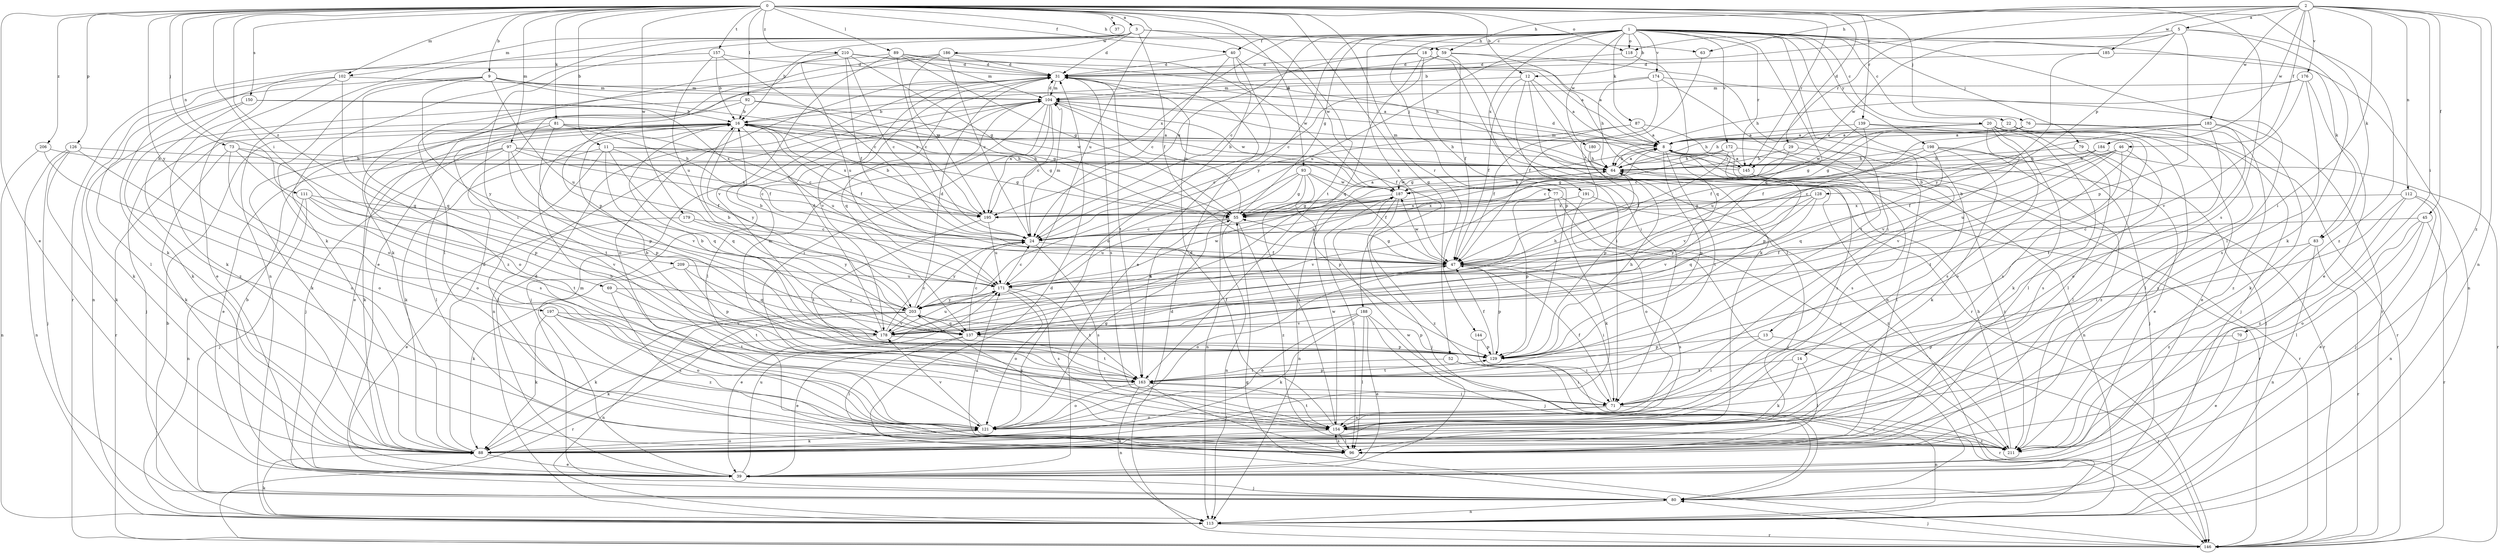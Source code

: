 strict digraph  {
0;
1;
2;
3;
5;
8;
9;
11;
12;
13;
14;
16;
18;
20;
22;
24;
29;
31;
37;
39;
40;
45;
46;
47;
52;
55;
59;
63;
64;
69;
70;
71;
73;
76;
77;
79;
80;
81;
83;
87;
88;
89;
92;
93;
96;
97;
102;
104;
111;
112;
113;
118;
121;
126;
128;
129;
137;
139;
144;
145;
146;
150;
154;
157;
163;
171;
172;
174;
176;
178;
179;
180;
183;
184;
185;
186;
187;
188;
191;
195;
197;
198;
203;
206;
209;
210;
211;
0 -> 3  [label=a];
0 -> 9  [label=b];
0 -> 11  [label=b];
0 -> 12  [label=b];
0 -> 29  [label=d];
0 -> 37  [label=e];
0 -> 39  [label=e];
0 -> 40  [label=f];
0 -> 52  [label=g];
0 -> 59  [label=h];
0 -> 69  [label=i];
0 -> 73  [label=j];
0 -> 76  [label=j];
0 -> 81  [label=k];
0 -> 83  [label=k];
0 -> 89  [label=l];
0 -> 92  [label=l];
0 -> 93  [label=l];
0 -> 97  [label=m];
0 -> 102  [label=m];
0 -> 111  [label=n];
0 -> 118  [label=o];
0 -> 126  [label=p];
0 -> 139  [label=r];
0 -> 144  [label=r];
0 -> 145  [label=r];
0 -> 150  [label=s];
0 -> 154  [label=s];
0 -> 157  [label=t];
0 -> 163  [label=t];
0 -> 171  [label=u];
0 -> 179  [label=w];
0 -> 197  [label=y];
0 -> 206  [label=z];
0 -> 209  [label=z];
0 -> 210  [label=z];
1 -> 12  [label=b];
1 -> 13  [label=b];
1 -> 14  [label=b];
1 -> 16  [label=b];
1 -> 18  [label=c];
1 -> 20  [label=c];
1 -> 22  [label=c];
1 -> 24  [label=c];
1 -> 40  [label=f];
1 -> 55  [label=g];
1 -> 77  [label=j];
1 -> 79  [label=j];
1 -> 83  [label=k];
1 -> 87  [label=k];
1 -> 96  [label=l];
1 -> 118  [label=o];
1 -> 137  [label=q];
1 -> 145  [label=r];
1 -> 171  [label=u];
1 -> 172  [label=v];
1 -> 174  [label=v];
1 -> 180  [label=w];
1 -> 188  [label=x];
1 -> 191  [label=x];
1 -> 195  [label=x];
1 -> 198  [label=y];
1 -> 203  [label=y];
2 -> 5  [label=a];
2 -> 45  [label=f];
2 -> 46  [label=f];
2 -> 59  [label=h];
2 -> 63  [label=h];
2 -> 70  [label=i];
2 -> 71  [label=i];
2 -> 112  [label=n];
2 -> 113  [label=n];
2 -> 145  [label=r];
2 -> 176  [label=v];
2 -> 183  [label=w];
2 -> 184  [label=w];
2 -> 185  [label=w];
2 -> 211  [label=z];
3 -> 31  [label=d];
3 -> 47  [label=f];
3 -> 63  [label=h];
3 -> 71  [label=i];
3 -> 88  [label=k];
3 -> 102  [label=m];
3 -> 113  [label=n];
3 -> 186  [label=w];
3 -> 187  [label=w];
5 -> 16  [label=b];
5 -> 88  [label=k];
5 -> 118  [label=o];
5 -> 128  [label=p];
5 -> 129  [label=p];
5 -> 187  [label=w];
5 -> 211  [label=z];
8 -> 64  [label=h];
8 -> 113  [label=n];
8 -> 129  [label=p];
8 -> 145  [label=r];
8 -> 146  [label=r];
8 -> 154  [label=s];
8 -> 163  [label=t];
9 -> 8  [label=a];
9 -> 96  [label=l];
9 -> 104  [label=m];
9 -> 121  [label=o];
9 -> 137  [label=q];
9 -> 171  [label=u];
9 -> 195  [label=x];
9 -> 203  [label=y];
11 -> 47  [label=f];
11 -> 55  [label=g];
11 -> 64  [label=h];
11 -> 88  [label=k];
11 -> 96  [label=l];
11 -> 137  [label=q];
11 -> 178  [label=v];
12 -> 8  [label=a];
12 -> 47  [label=f];
12 -> 71  [label=i];
12 -> 104  [label=m];
12 -> 113  [label=n];
12 -> 146  [label=r];
13 -> 71  [label=i];
13 -> 129  [label=p];
13 -> 146  [label=r];
14 -> 88  [label=k];
14 -> 96  [label=l];
14 -> 163  [label=t];
16 -> 8  [label=a];
16 -> 39  [label=e];
16 -> 47  [label=f];
16 -> 55  [label=g];
16 -> 64  [label=h];
16 -> 80  [label=j];
16 -> 88  [label=k];
16 -> 146  [label=r];
16 -> 171  [label=u];
16 -> 195  [label=x];
16 -> 203  [label=y];
18 -> 31  [label=d];
18 -> 71  [label=i];
18 -> 96  [label=l];
18 -> 129  [label=p];
18 -> 137  [label=q];
18 -> 195  [label=x];
20 -> 8  [label=a];
20 -> 55  [label=g];
20 -> 64  [label=h];
20 -> 80  [label=j];
20 -> 88  [label=k];
20 -> 96  [label=l];
20 -> 146  [label=r];
20 -> 154  [label=s];
20 -> 178  [label=v];
20 -> 211  [label=z];
22 -> 8  [label=a];
22 -> 39  [label=e];
22 -> 96  [label=l];
24 -> 47  [label=f];
24 -> 104  [label=m];
24 -> 154  [label=s];
24 -> 203  [label=y];
29 -> 39  [label=e];
29 -> 55  [label=g];
29 -> 64  [label=h];
31 -> 104  [label=m];
31 -> 121  [label=o];
31 -> 137  [label=q];
31 -> 154  [label=s];
31 -> 163  [label=t];
31 -> 178  [label=v];
39 -> 16  [label=b];
39 -> 31  [label=d];
39 -> 80  [label=j];
39 -> 104  [label=m];
39 -> 171  [label=u];
39 -> 187  [label=w];
40 -> 8  [label=a];
40 -> 24  [label=c];
40 -> 31  [label=d];
40 -> 39  [label=e];
40 -> 121  [label=o];
45 -> 24  [label=c];
45 -> 39  [label=e];
45 -> 96  [label=l];
45 -> 121  [label=o];
45 -> 146  [label=r];
46 -> 24  [label=c];
46 -> 64  [label=h];
46 -> 154  [label=s];
46 -> 163  [label=t];
46 -> 171  [label=u];
46 -> 178  [label=v];
47 -> 55  [label=g];
47 -> 71  [label=i];
47 -> 121  [label=o];
47 -> 129  [label=p];
47 -> 154  [label=s];
47 -> 171  [label=u];
47 -> 187  [label=w];
52 -> 71  [label=i];
52 -> 146  [label=r];
52 -> 163  [label=t];
55 -> 8  [label=a];
55 -> 24  [label=c];
55 -> 104  [label=m];
55 -> 113  [label=n];
55 -> 171  [label=u];
55 -> 211  [label=z];
59 -> 24  [label=c];
59 -> 31  [label=d];
59 -> 47  [label=f];
59 -> 71  [label=i];
59 -> 88  [label=k];
63 -> 47  [label=f];
64 -> 8  [label=a];
64 -> 16  [label=b];
64 -> 104  [label=m];
64 -> 146  [label=r];
64 -> 187  [label=w];
69 -> 163  [label=t];
69 -> 203  [label=y];
69 -> 211  [label=z];
70 -> 39  [label=e];
70 -> 129  [label=p];
71 -> 47  [label=f];
71 -> 113  [label=n];
71 -> 121  [label=o];
71 -> 154  [label=s];
73 -> 64  [label=h];
73 -> 88  [label=k];
73 -> 121  [label=o];
73 -> 129  [label=p];
73 -> 154  [label=s];
76 -> 8  [label=a];
76 -> 55  [label=g];
76 -> 64  [label=h];
76 -> 96  [label=l];
76 -> 171  [label=u];
76 -> 211  [label=z];
77 -> 80  [label=j];
77 -> 88  [label=k];
77 -> 129  [label=p];
77 -> 178  [label=v];
77 -> 195  [label=x];
77 -> 211  [label=z];
79 -> 64  [label=h];
79 -> 80  [label=j];
79 -> 96  [label=l];
80 -> 31  [label=d];
80 -> 113  [label=n];
81 -> 8  [label=a];
81 -> 24  [label=c];
81 -> 47  [label=f];
81 -> 80  [label=j];
81 -> 129  [label=p];
81 -> 163  [label=t];
83 -> 47  [label=f];
83 -> 113  [label=n];
83 -> 146  [label=r];
83 -> 211  [label=z];
87 -> 8  [label=a];
87 -> 24  [label=c];
87 -> 47  [label=f];
87 -> 129  [label=p];
88 -> 31  [label=d];
88 -> 39  [label=e];
88 -> 121  [label=o];
89 -> 24  [label=c];
89 -> 31  [label=d];
89 -> 55  [label=g];
89 -> 64  [label=h];
89 -> 96  [label=l];
89 -> 104  [label=m];
89 -> 178  [label=v];
92 -> 16  [label=b];
92 -> 55  [label=g];
92 -> 88  [label=k];
92 -> 121  [label=o];
92 -> 187  [label=w];
93 -> 47  [label=f];
93 -> 55  [label=g];
93 -> 113  [label=n];
93 -> 129  [label=p];
93 -> 154  [label=s];
93 -> 163  [label=t];
93 -> 187  [label=w];
96 -> 154  [label=s];
96 -> 171  [label=u];
97 -> 24  [label=c];
97 -> 39  [label=e];
97 -> 64  [label=h];
97 -> 88  [label=k];
97 -> 96  [label=l];
97 -> 129  [label=p];
97 -> 137  [label=q];
97 -> 195  [label=x];
102 -> 39  [label=e];
102 -> 88  [label=k];
102 -> 104  [label=m];
102 -> 113  [label=n];
102 -> 211  [label=z];
104 -> 16  [label=b];
104 -> 24  [label=c];
104 -> 31  [label=d];
104 -> 47  [label=f];
104 -> 71  [label=i];
104 -> 80  [label=j];
104 -> 96  [label=l];
104 -> 113  [label=n];
104 -> 187  [label=w];
104 -> 195  [label=x];
111 -> 55  [label=g];
111 -> 80  [label=j];
111 -> 113  [label=n];
111 -> 163  [label=t];
111 -> 178  [label=v];
112 -> 71  [label=i];
112 -> 80  [label=j];
112 -> 113  [label=n];
112 -> 195  [label=x];
112 -> 211  [label=z];
113 -> 16  [label=b];
113 -> 88  [label=k];
113 -> 146  [label=r];
118 -> 31  [label=d];
118 -> 137  [label=q];
121 -> 55  [label=g];
121 -> 88  [label=k];
121 -> 178  [label=v];
126 -> 64  [label=h];
126 -> 80  [label=j];
126 -> 88  [label=k];
126 -> 113  [label=n];
126 -> 121  [label=o];
128 -> 55  [label=g];
128 -> 137  [label=q];
128 -> 178  [label=v];
128 -> 195  [label=x];
128 -> 203  [label=y];
129 -> 16  [label=b];
129 -> 47  [label=f];
129 -> 64  [label=h];
129 -> 163  [label=t];
137 -> 24  [label=c];
137 -> 39  [label=e];
137 -> 47  [label=f];
137 -> 96  [label=l];
137 -> 163  [label=t];
139 -> 8  [label=a];
139 -> 47  [label=f];
139 -> 121  [label=o];
139 -> 154  [label=s];
139 -> 187  [label=w];
144 -> 71  [label=i];
144 -> 129  [label=p];
145 -> 8  [label=a];
145 -> 31  [label=d];
145 -> 104  [label=m];
145 -> 146  [label=r];
145 -> 211  [label=z];
146 -> 31  [label=d];
146 -> 55  [label=g];
146 -> 80  [label=j];
150 -> 16  [label=b];
150 -> 88  [label=k];
150 -> 195  [label=x];
150 -> 211  [label=z];
154 -> 16  [label=b];
154 -> 31  [label=d];
154 -> 88  [label=k];
154 -> 96  [label=l];
154 -> 163  [label=t];
154 -> 187  [label=w];
154 -> 203  [label=y];
154 -> 211  [label=z];
157 -> 16  [label=b];
157 -> 24  [label=c];
157 -> 31  [label=d];
157 -> 88  [label=k];
157 -> 171  [label=u];
163 -> 16  [label=b];
163 -> 71  [label=i];
163 -> 96  [label=l];
163 -> 104  [label=m];
163 -> 113  [label=n];
163 -> 121  [label=o];
163 -> 129  [label=p];
171 -> 16  [label=b];
171 -> 24  [label=c];
171 -> 39  [label=e];
171 -> 121  [label=o];
171 -> 154  [label=s];
171 -> 163  [label=t];
171 -> 187  [label=w];
171 -> 203  [label=y];
172 -> 47  [label=f];
172 -> 55  [label=g];
172 -> 64  [label=h];
172 -> 96  [label=l];
172 -> 154  [label=s];
174 -> 47  [label=f];
174 -> 64  [label=h];
174 -> 104  [label=m];
174 -> 146  [label=r];
174 -> 163  [label=t];
176 -> 39  [label=e];
176 -> 64  [label=h];
176 -> 104  [label=m];
176 -> 154  [label=s];
176 -> 178  [label=v];
178 -> 24  [label=c];
178 -> 31  [label=d];
178 -> 88  [label=k];
178 -> 129  [label=p];
178 -> 171  [label=u];
179 -> 24  [label=c];
179 -> 39  [label=e];
179 -> 203  [label=y];
180 -> 64  [label=h];
180 -> 129  [label=p];
183 -> 8  [label=a];
183 -> 24  [label=c];
183 -> 47  [label=f];
183 -> 88  [label=k];
183 -> 121  [label=o];
183 -> 163  [label=t];
184 -> 24  [label=c];
184 -> 47  [label=f];
184 -> 64  [label=h];
184 -> 146  [label=r];
185 -> 31  [label=d];
185 -> 113  [label=n];
185 -> 203  [label=y];
186 -> 24  [label=c];
186 -> 31  [label=d];
186 -> 39  [label=e];
186 -> 88  [label=k];
186 -> 187  [label=w];
186 -> 195  [label=x];
187 -> 55  [label=g];
187 -> 64  [label=h];
187 -> 80  [label=j];
187 -> 96  [label=l];
187 -> 113  [label=n];
187 -> 211  [label=z];
188 -> 39  [label=e];
188 -> 80  [label=j];
188 -> 88  [label=k];
188 -> 96  [label=l];
188 -> 121  [label=o];
188 -> 146  [label=r];
188 -> 178  [label=v];
191 -> 121  [label=o];
191 -> 195  [label=x];
191 -> 211  [label=z];
195 -> 16  [label=b];
195 -> 163  [label=t];
195 -> 171  [label=u];
197 -> 88  [label=k];
197 -> 121  [label=o];
197 -> 163  [label=t];
197 -> 178  [label=v];
197 -> 211  [label=z];
198 -> 64  [label=h];
198 -> 80  [label=j];
198 -> 88  [label=k];
198 -> 137  [label=q];
198 -> 178  [label=v];
198 -> 211  [label=z];
203 -> 8  [label=a];
203 -> 16  [label=b];
203 -> 31  [label=d];
203 -> 64  [label=h];
203 -> 88  [label=k];
203 -> 113  [label=n];
203 -> 129  [label=p];
203 -> 137  [label=q];
203 -> 146  [label=r];
203 -> 178  [label=v];
206 -> 64  [label=h];
206 -> 113  [label=n];
206 -> 121  [label=o];
209 -> 88  [label=k];
209 -> 129  [label=p];
209 -> 137  [label=q];
209 -> 171  [label=u];
210 -> 8  [label=a];
210 -> 24  [label=c];
210 -> 31  [label=d];
210 -> 47  [label=f];
210 -> 55  [label=g];
210 -> 129  [label=p];
210 -> 146  [label=r];
210 -> 171  [label=u];
211 -> 64  [label=h];
}
